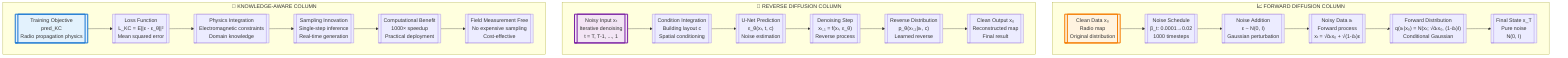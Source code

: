 %% Enhanced Three-Column Diffusion Process - Ultra Simple
graph TB
    subgraph "📈 FORWARD DIFFUSION COLUMN"
        A[["Clean Data x₀<br/>Radio map<br/>Original distribution"]] --> B[["Noise Schedule<br/>β_t: 0.0001→0.02<br/>1000 timesteps"]]
        B --> C[["Noise Addition<br/>ε ~ N(0, I)<br/>Gaussian perturbation"]]
        C --> D[["Noisy Data xₜ<br/>Forward process<br/>xₜ = √ᾱₜx₀ + √(1-ᾱₜ)ε"]]
        D --> E[["Forward Distribution<br/>q(xₜ|x₀) = N(xₜ; √ᾱₜx₀, (1-ᾱₜ)I)<br/>Conditional Gaussian"]]
        E --> F[["Final State x_T<br/>Pure noise<br/>N(0, I)"]]
    end
    
    subgraph "🔄 REVERSE DIFFUSION COLUMN"
        G[["Noisy Input xₜ<br/>Iterative denoising<br/>t = T, T-1, ..., 1"]] --> H[["Condition Integration<br/>Building layout c<br/>Spatial conditioning"]]
        H --> I[["U-Net Prediction<br/>ε_θ(xₜ, t, c)<br/>Noise estimation"]]
        I --> J[["Denoising Step<br/>xₜ₋₁ = f(xₜ, ε_θ)<br/>Reverse process"]]
        J --> K[["Reverse Distribution<br/>p_θ(xₜ₋₁|xₜ, c)<br/>Learned reverse"]]
        K --> L[["Clean Output x₀<br/>Reconstructed map<br/>Final result"]]
    end
    
    subgraph "🎯 KNOWLEDGE-AWARE COLUMN"
        M[["Training Objective<br/>pred_KC<br/>Radio propagation physics"]] --> N[["Loss Function<br/>L_KC = E||ε - ε_θ||²<br/>Mean squared error"]]
        N --> O[["Physics Integration<br/>Electromagnetic constraints<br/>Domain knowledge"]]
        O --> P[["Sampling Innovation<br/>Single-step inference<br/>Real-time generation"]]
        P --> Q[["Computational Benefit<br/>1000× speedup<br/>Practical deployment"]]
        Q --> R[["Field Measurement Free<br/>No expensive sampling<br/>Cost-effective"]]
    end
    
    style A fill:#FFF3E0,stroke:#F57C00,stroke-width:3px
    style G fill:#F3E5F5,stroke:#7B1FA2,stroke-width:3px
    style M fill:#E3F2FD,stroke:#1976D2,stroke-width:3px